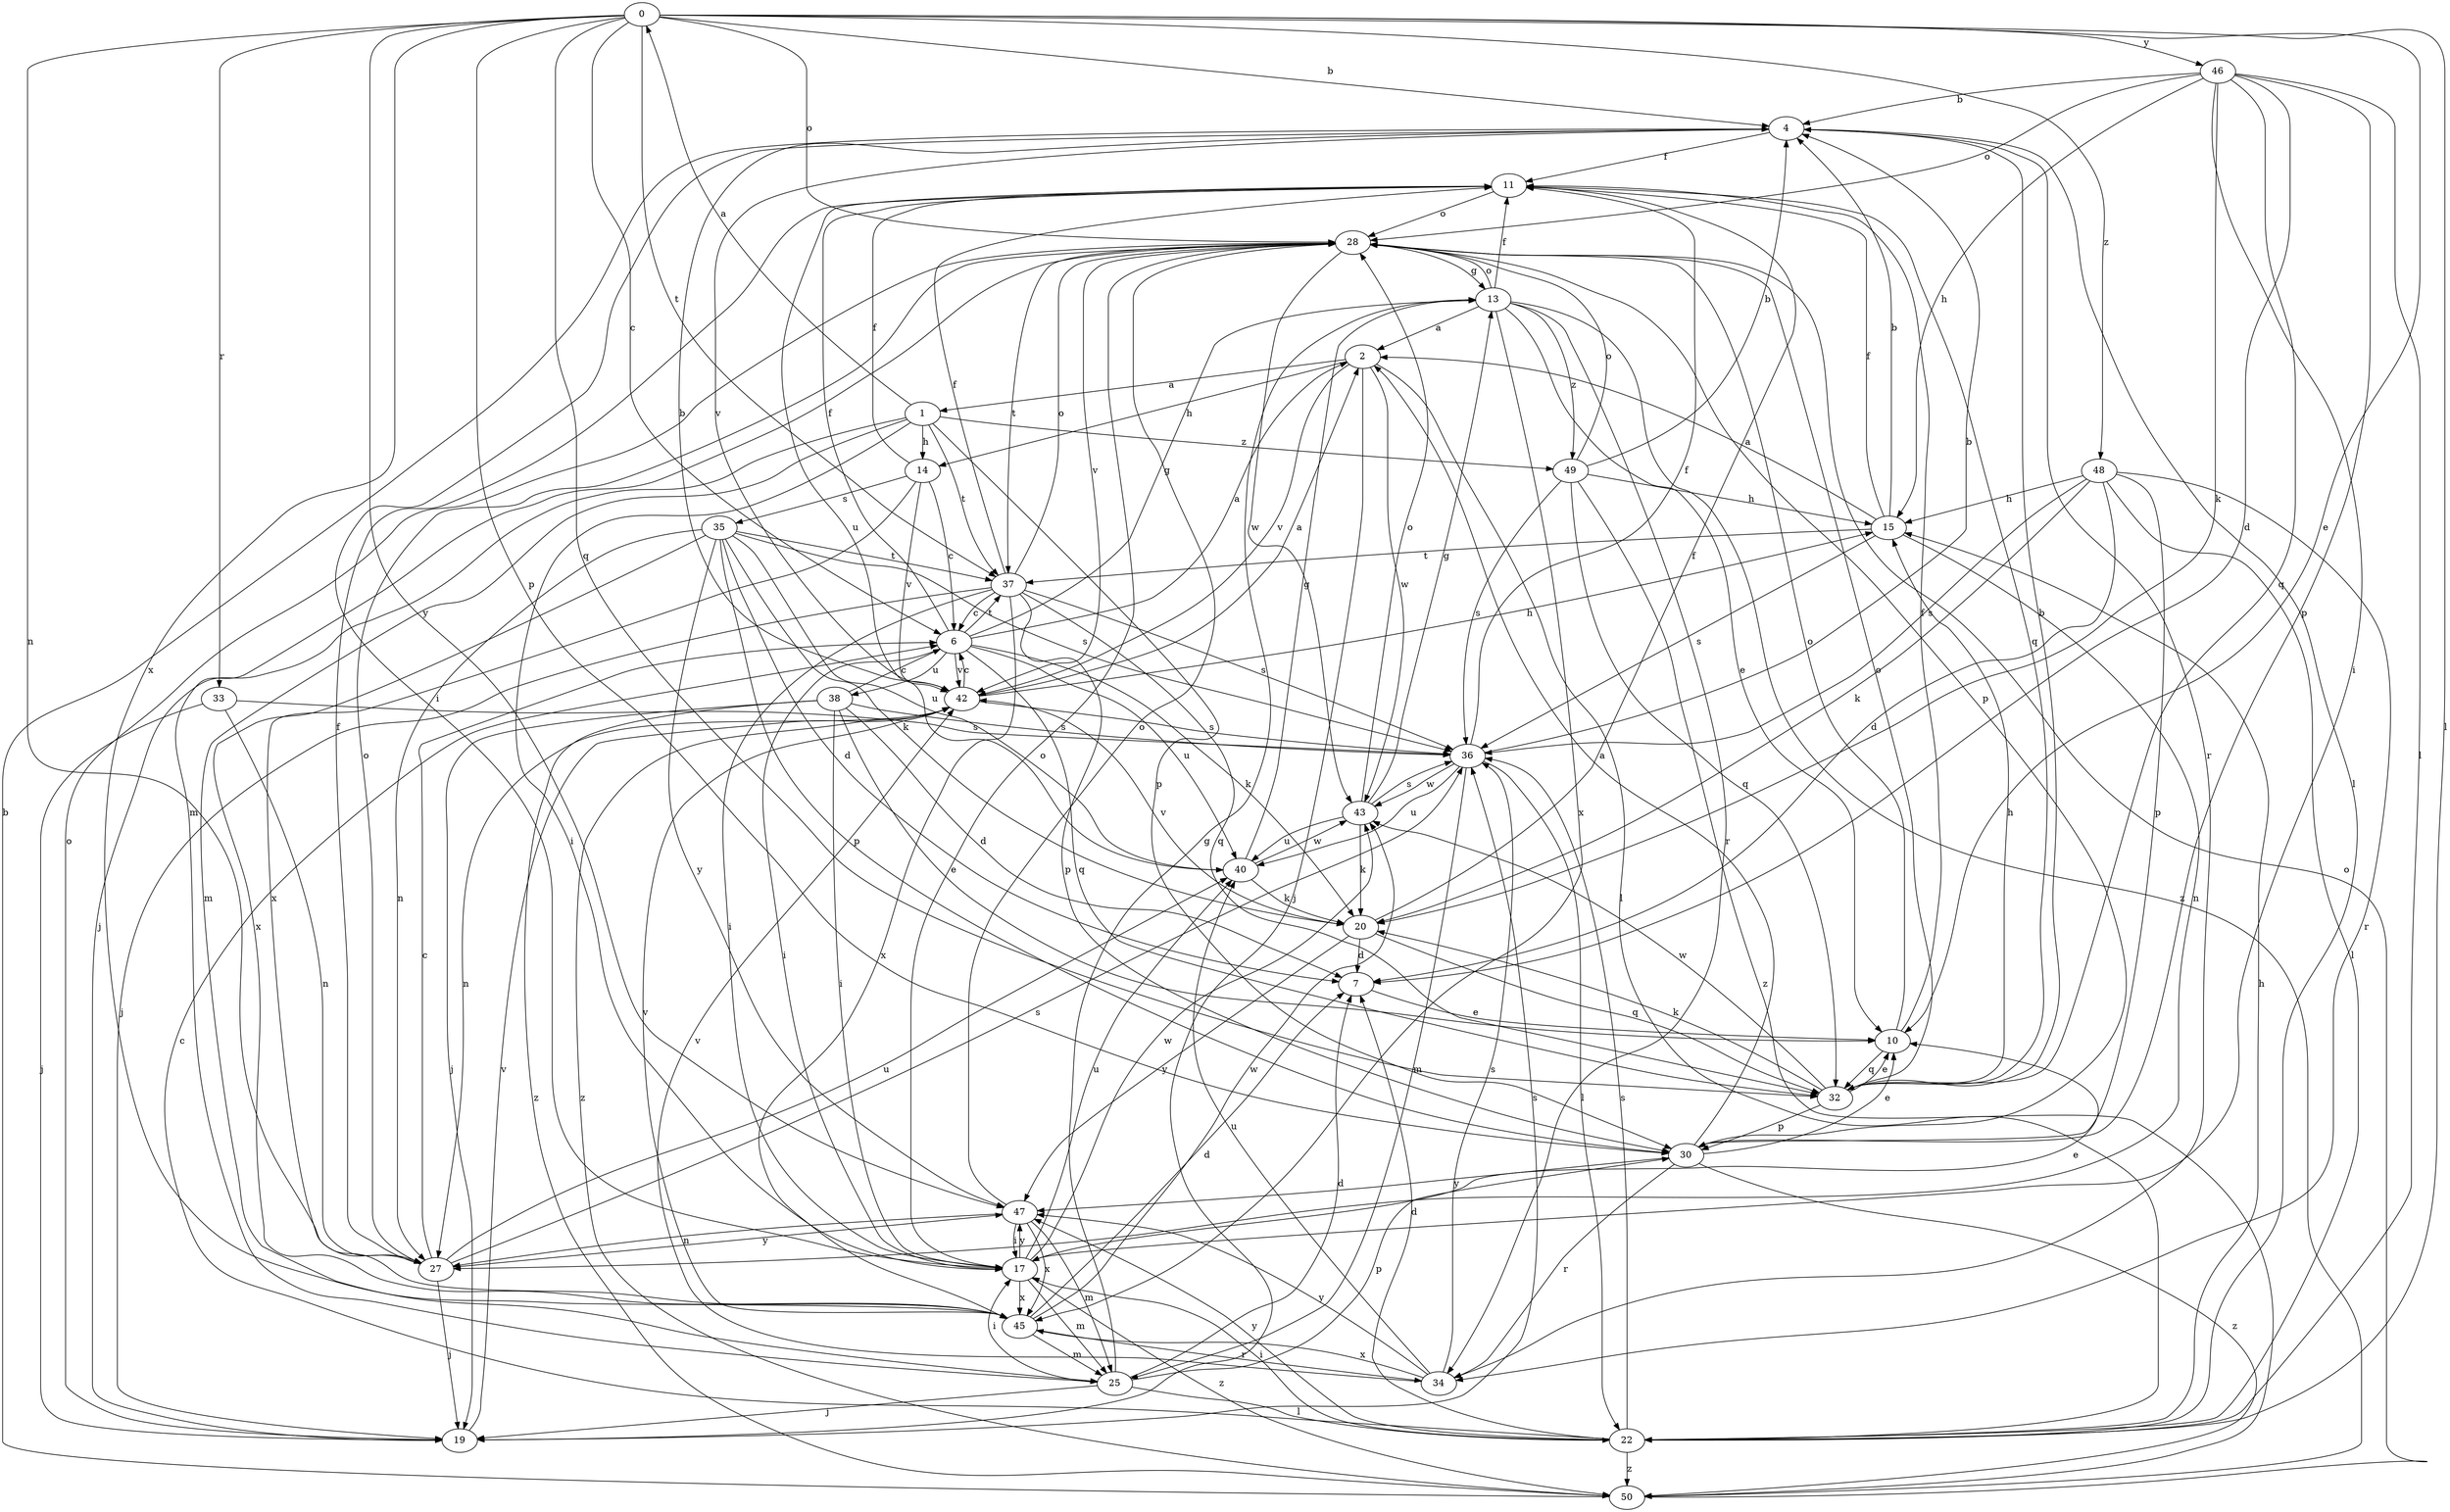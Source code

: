 strict digraph  {
0;
1;
2;
4;
6;
7;
10;
11;
13;
14;
15;
17;
19;
20;
22;
25;
27;
28;
30;
32;
33;
34;
35;
36;
37;
38;
40;
42;
43;
45;
46;
47;
48;
49;
50;
0 -> 4  [label=b];
0 -> 6  [label=c];
0 -> 10  [label=e];
0 -> 22  [label=l];
0 -> 27  [label=n];
0 -> 28  [label=o];
0 -> 30  [label=p];
0 -> 32  [label=q];
0 -> 33  [label=r];
0 -> 37  [label=t];
0 -> 45  [label=x];
0 -> 46  [label=y];
0 -> 47  [label=y];
0 -> 48  [label=z];
1 -> 0  [label=a];
1 -> 14  [label=h];
1 -> 17  [label=i];
1 -> 19  [label=j];
1 -> 25  [label=m];
1 -> 30  [label=p];
1 -> 37  [label=t];
1 -> 49  [label=z];
2 -> 1  [label=a];
2 -> 14  [label=h];
2 -> 19  [label=j];
2 -> 22  [label=l];
2 -> 42  [label=v];
2 -> 43  [label=w];
4 -> 11  [label=f];
4 -> 17  [label=i];
4 -> 22  [label=l];
4 -> 34  [label=r];
4 -> 42  [label=v];
6 -> 2  [label=a];
6 -> 11  [label=f];
6 -> 13  [label=g];
6 -> 17  [label=i];
6 -> 20  [label=k];
6 -> 32  [label=q];
6 -> 37  [label=t];
6 -> 38  [label=u];
6 -> 40  [label=u];
6 -> 42  [label=v];
7 -> 10  [label=e];
10 -> 11  [label=f];
10 -> 28  [label=o];
10 -> 32  [label=q];
11 -> 28  [label=o];
11 -> 32  [label=q];
11 -> 40  [label=u];
13 -> 2  [label=a];
13 -> 10  [label=e];
13 -> 11  [label=f];
13 -> 28  [label=o];
13 -> 34  [label=r];
13 -> 45  [label=x];
13 -> 49  [label=z];
13 -> 50  [label=z];
14 -> 6  [label=c];
14 -> 11  [label=f];
14 -> 35  [label=s];
14 -> 42  [label=v];
14 -> 45  [label=x];
15 -> 2  [label=a];
15 -> 4  [label=b];
15 -> 11  [label=f];
15 -> 27  [label=n];
15 -> 36  [label=s];
15 -> 37  [label=t];
17 -> 10  [label=e];
17 -> 25  [label=m];
17 -> 28  [label=o];
17 -> 40  [label=u];
17 -> 43  [label=w];
17 -> 45  [label=x];
17 -> 47  [label=y];
17 -> 50  [label=z];
19 -> 28  [label=o];
19 -> 36  [label=s];
19 -> 42  [label=v];
20 -> 7  [label=d];
20 -> 11  [label=f];
20 -> 32  [label=q];
20 -> 42  [label=v];
20 -> 47  [label=y];
22 -> 6  [label=c];
22 -> 7  [label=d];
22 -> 15  [label=h];
22 -> 17  [label=i];
22 -> 36  [label=s];
22 -> 47  [label=y];
22 -> 50  [label=z];
25 -> 7  [label=d];
25 -> 13  [label=g];
25 -> 17  [label=i];
25 -> 19  [label=j];
25 -> 22  [label=l];
25 -> 30  [label=p];
27 -> 6  [label=c];
27 -> 11  [label=f];
27 -> 19  [label=j];
27 -> 28  [label=o];
27 -> 36  [label=s];
27 -> 40  [label=u];
27 -> 47  [label=y];
28 -> 13  [label=g];
28 -> 25  [label=m];
28 -> 30  [label=p];
28 -> 37  [label=t];
28 -> 42  [label=v];
28 -> 43  [label=w];
30 -> 2  [label=a];
30 -> 10  [label=e];
30 -> 34  [label=r];
30 -> 47  [label=y];
30 -> 50  [label=z];
32 -> 4  [label=b];
32 -> 10  [label=e];
32 -> 15  [label=h];
32 -> 20  [label=k];
32 -> 28  [label=o];
32 -> 30  [label=p];
32 -> 43  [label=w];
33 -> 19  [label=j];
33 -> 27  [label=n];
33 -> 36  [label=s];
34 -> 36  [label=s];
34 -> 40  [label=u];
34 -> 42  [label=v];
34 -> 45  [label=x];
34 -> 47  [label=y];
35 -> 7  [label=d];
35 -> 20  [label=k];
35 -> 27  [label=n];
35 -> 30  [label=p];
35 -> 36  [label=s];
35 -> 37  [label=t];
35 -> 40  [label=u];
35 -> 45  [label=x];
35 -> 47  [label=y];
36 -> 4  [label=b];
36 -> 11  [label=f];
36 -> 22  [label=l];
36 -> 25  [label=m];
36 -> 40  [label=u];
36 -> 43  [label=w];
37 -> 6  [label=c];
37 -> 11  [label=f];
37 -> 17  [label=i];
37 -> 19  [label=j];
37 -> 28  [label=o];
37 -> 30  [label=p];
37 -> 32  [label=q];
37 -> 36  [label=s];
37 -> 45  [label=x];
38 -> 6  [label=c];
38 -> 7  [label=d];
38 -> 10  [label=e];
38 -> 17  [label=i];
38 -> 19  [label=j];
38 -> 36  [label=s];
38 -> 50  [label=z];
40 -> 13  [label=g];
40 -> 20  [label=k];
40 -> 43  [label=w];
42 -> 2  [label=a];
42 -> 4  [label=b];
42 -> 6  [label=c];
42 -> 15  [label=h];
42 -> 27  [label=n];
42 -> 36  [label=s];
42 -> 50  [label=z];
43 -> 13  [label=g];
43 -> 20  [label=k];
43 -> 28  [label=o];
43 -> 36  [label=s];
43 -> 40  [label=u];
45 -> 7  [label=d];
45 -> 25  [label=m];
45 -> 34  [label=r];
45 -> 42  [label=v];
45 -> 43  [label=w];
46 -> 4  [label=b];
46 -> 7  [label=d];
46 -> 15  [label=h];
46 -> 17  [label=i];
46 -> 20  [label=k];
46 -> 22  [label=l];
46 -> 28  [label=o];
46 -> 30  [label=p];
46 -> 32  [label=q];
47 -> 17  [label=i];
47 -> 25  [label=m];
47 -> 27  [label=n];
47 -> 28  [label=o];
47 -> 45  [label=x];
48 -> 7  [label=d];
48 -> 15  [label=h];
48 -> 20  [label=k];
48 -> 22  [label=l];
48 -> 30  [label=p];
48 -> 34  [label=r];
48 -> 36  [label=s];
49 -> 4  [label=b];
49 -> 15  [label=h];
49 -> 28  [label=o];
49 -> 32  [label=q];
49 -> 36  [label=s];
49 -> 50  [label=z];
50 -> 4  [label=b];
50 -> 28  [label=o];
}
